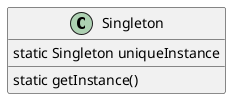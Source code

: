 @startuml SingletonPattern
hide empty members

class Singleton{
    static Singleton uniqueInstance
    static getInstance()
}

@enduml